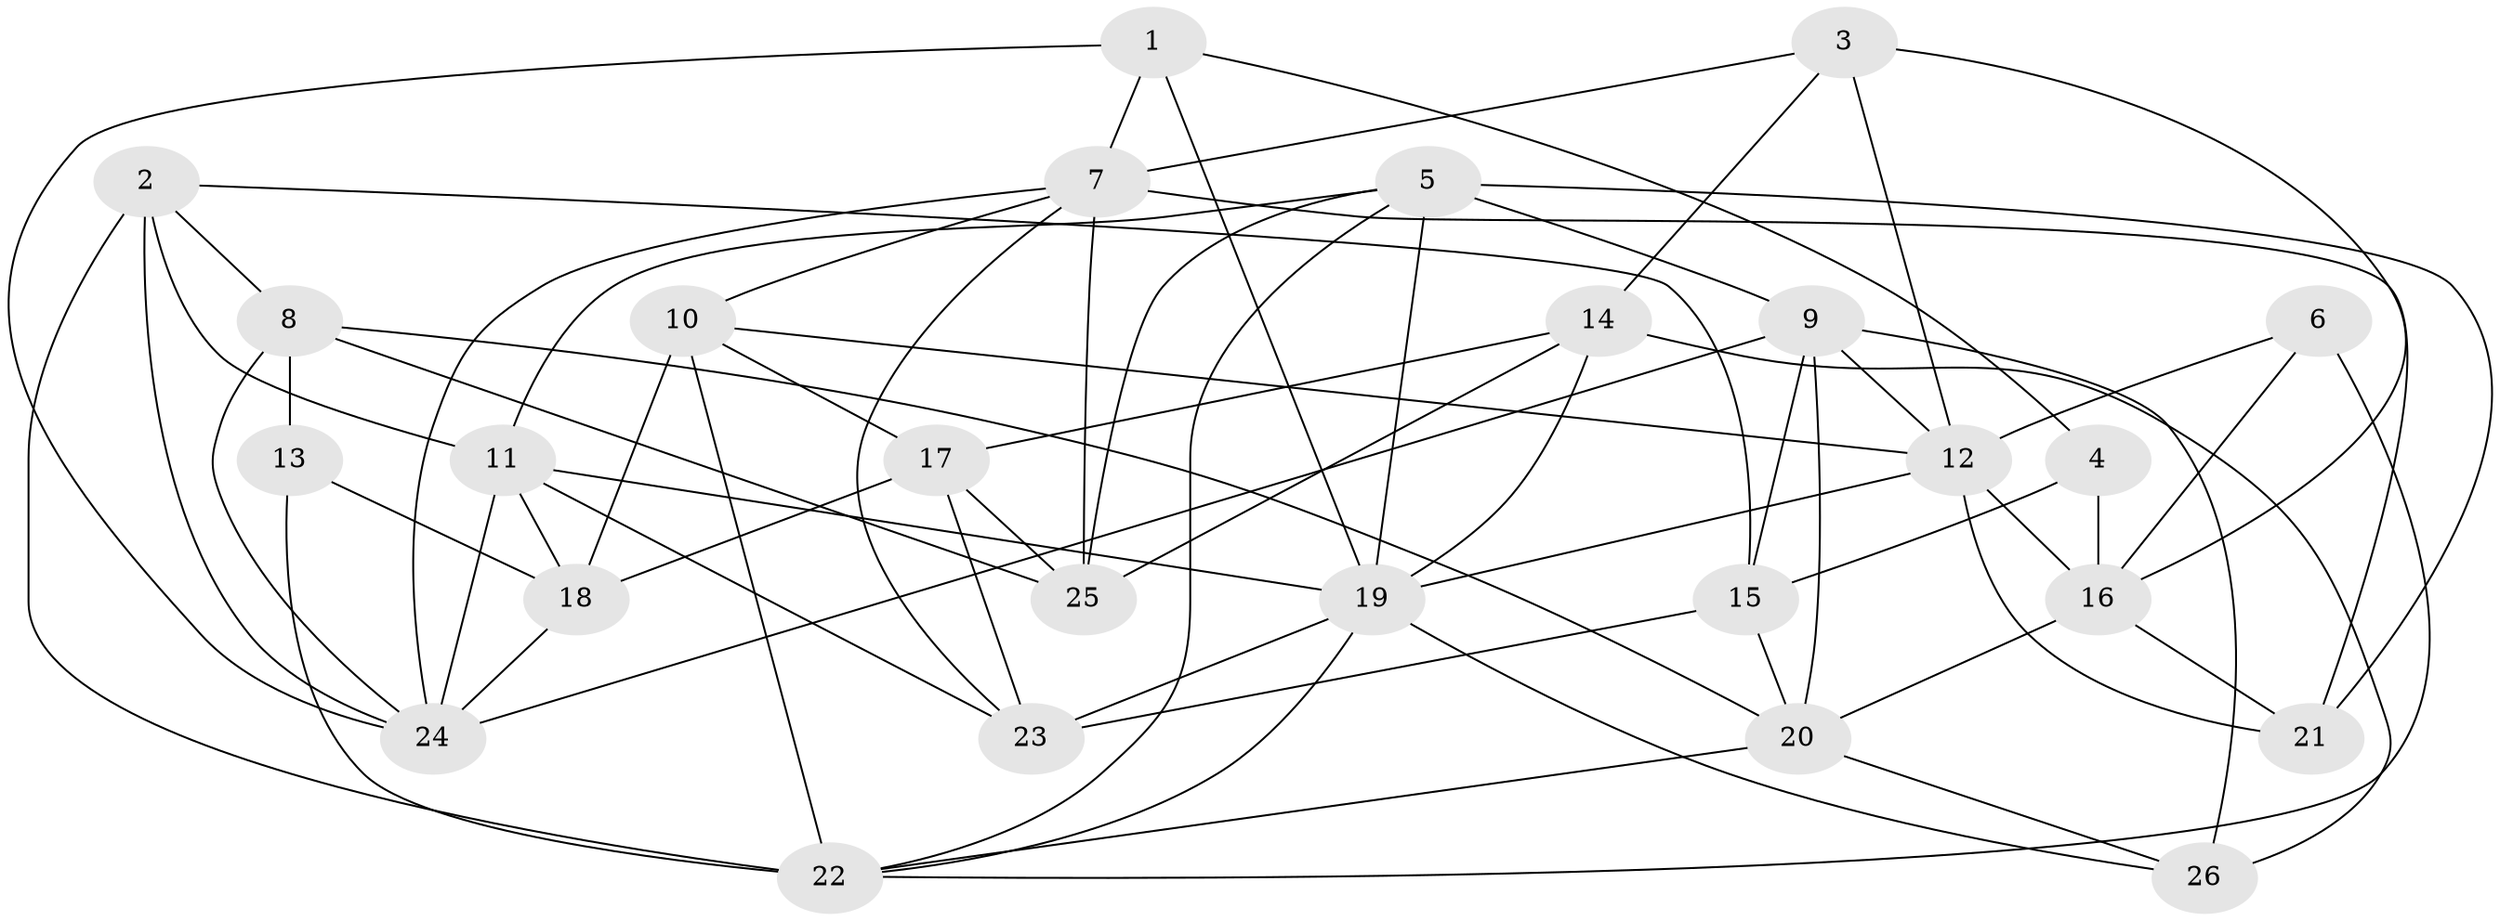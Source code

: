 // original degree distribution, {4: 1.0}
// Generated by graph-tools (version 1.1) at 2025/38/03/04/25 23:38:11]
// undirected, 26 vertices, 68 edges
graph export_dot {
  node [color=gray90,style=filled];
  1;
  2;
  3;
  4;
  5;
  6;
  7;
  8;
  9;
  10;
  11;
  12;
  13;
  14;
  15;
  16;
  17;
  18;
  19;
  20;
  21;
  22;
  23;
  24;
  25;
  26;
  1 -- 4 [weight=1.0];
  1 -- 7 [weight=1.0];
  1 -- 19 [weight=1.0];
  1 -- 24 [weight=1.0];
  2 -- 8 [weight=1.0];
  2 -- 11 [weight=1.0];
  2 -- 15 [weight=1.0];
  2 -- 22 [weight=2.0];
  2 -- 24 [weight=1.0];
  3 -- 7 [weight=2.0];
  3 -- 12 [weight=1.0];
  3 -- 14 [weight=2.0];
  3 -- 16 [weight=1.0];
  4 -- 15 [weight=2.0];
  4 -- 16 [weight=3.0];
  5 -- 9 [weight=1.0];
  5 -- 11 [weight=1.0];
  5 -- 19 [weight=1.0];
  5 -- 21 [weight=1.0];
  5 -- 22 [weight=1.0];
  5 -- 25 [weight=1.0];
  6 -- 12 [weight=1.0];
  6 -- 16 [weight=2.0];
  6 -- 22 [weight=1.0];
  7 -- 10 [weight=1.0];
  7 -- 21 [weight=1.0];
  7 -- 23 [weight=1.0];
  7 -- 24 [weight=1.0];
  7 -- 25 [weight=1.0];
  8 -- 13 [weight=1.0];
  8 -- 20 [weight=1.0];
  8 -- 24 [weight=1.0];
  8 -- 25 [weight=2.0];
  9 -- 12 [weight=1.0];
  9 -- 15 [weight=1.0];
  9 -- 20 [weight=1.0];
  9 -- 24 [weight=2.0];
  9 -- 26 [weight=2.0];
  10 -- 12 [weight=1.0];
  10 -- 17 [weight=1.0];
  10 -- 18 [weight=1.0];
  10 -- 22 [weight=2.0];
  11 -- 18 [weight=1.0];
  11 -- 19 [weight=1.0];
  11 -- 23 [weight=1.0];
  11 -- 24 [weight=1.0];
  12 -- 16 [weight=2.0];
  12 -- 19 [weight=1.0];
  12 -- 21 [weight=1.0];
  13 -- 18 [weight=1.0];
  13 -- 22 [weight=2.0];
  14 -- 17 [weight=1.0];
  14 -- 19 [weight=2.0];
  14 -- 25 [weight=1.0];
  14 -- 26 [weight=2.0];
  15 -- 20 [weight=1.0];
  15 -- 23 [weight=1.0];
  16 -- 20 [weight=1.0];
  16 -- 21 [weight=1.0];
  17 -- 18 [weight=2.0];
  17 -- 23 [weight=1.0];
  17 -- 25 [weight=1.0];
  18 -- 24 [weight=1.0];
  19 -- 22 [weight=1.0];
  19 -- 23 [weight=2.0];
  19 -- 26 [weight=1.0];
  20 -- 22 [weight=1.0];
  20 -- 26 [weight=1.0];
}

